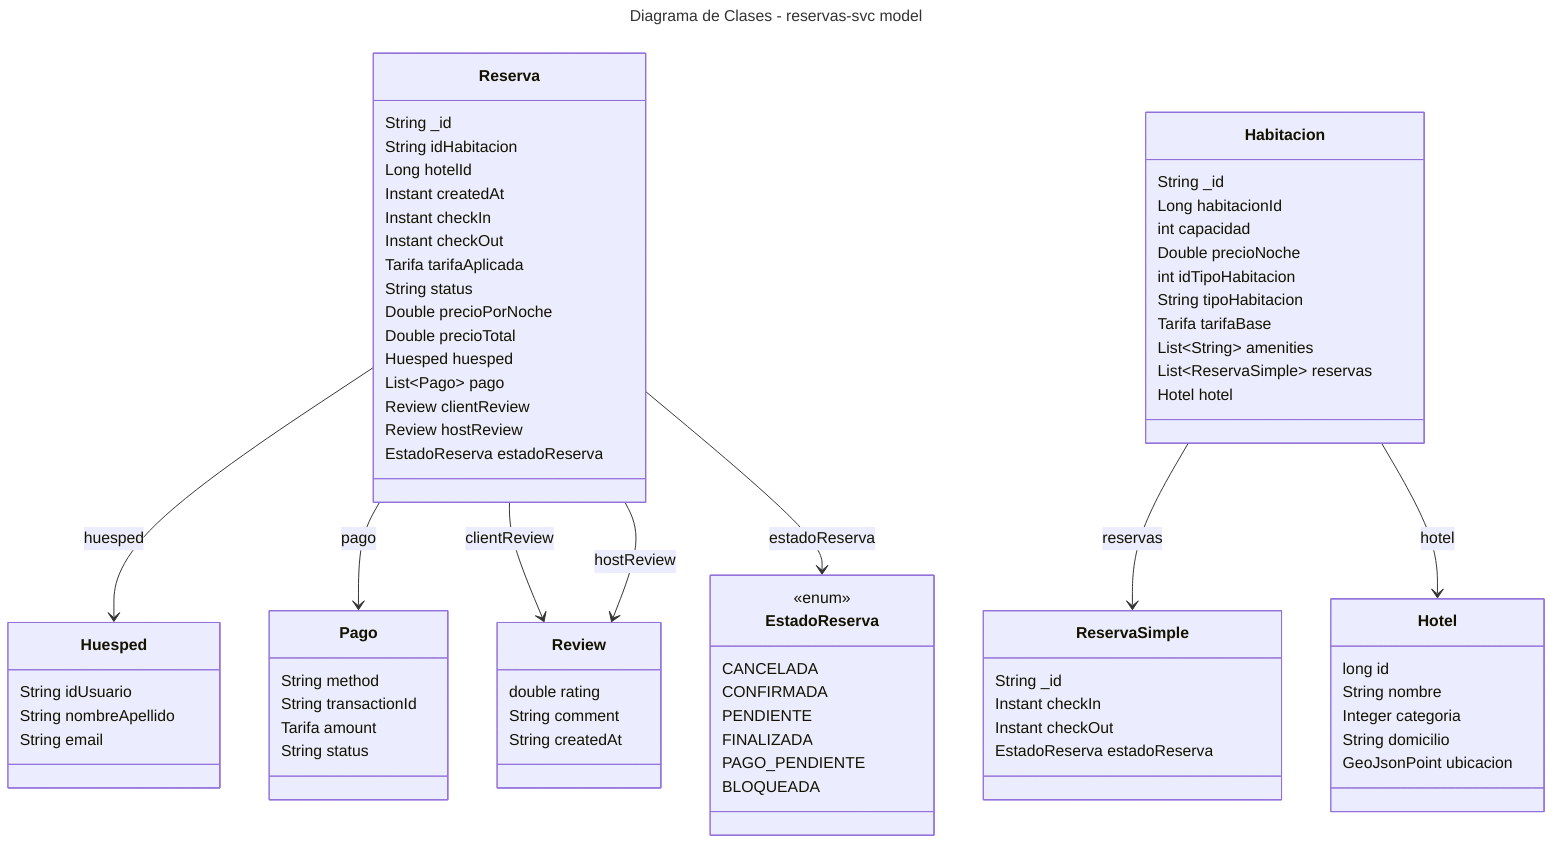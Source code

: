 ---
title: Diagrama de Clases - reservas-svc model
---
classDiagram
    class Reserva {
        String _id
        String idHabitacion
        Long hotelId
        Instant createdAt
        Instant checkIn
        Instant checkOut
        Tarifa tarifaAplicada
        String status
        Double precioPorNoche
        Double precioTotal
        Huesped huesped
        List~Pago~ pago
        Review clientReview
        Review hostReview
        EstadoReserva estadoReserva
    }
    class Pago {
        String method
        String transactionId
        Tarifa amount
        String status
    }
    class Review {
        double rating
        String comment
        String createdAt
    }
    class Huesped {
        String idUsuario
        String nombreApellido
        String email
    }
    class EstadoReserva {
        <<enum>>
        CANCELADA
        CONFIRMADA
        PENDIENTE
        FINALIZADA
        PAGO_PENDIENTE
        BLOQUEADA
    }
    class Habitacion {
        String _id
        Long habitacionId
        int capacidad
        Double precioNoche
        int idTipoHabitacion
        String tipoHabitacion
        Tarifa tarifaBase
        List~String~ amenities
        List~ReservaSimple~ reservas
        Hotel hotel
    }
    class Hotel {
        long id
        String nombre
        Integer categoria
        String domicilio
        GeoJsonPoint ubicacion
    }
    class ReservaSimple {
        String _id
        Instant checkIn
        Instant checkOut
        EstadoReserva estadoReserva
    }
    Reserva --> Huesped : huesped
    Reserva --> Pago : pago
    Reserva --> Review : clientReview
    Reserva --> Review : hostReview
    Reserva --> EstadoReserva : estadoReserva
    Habitacion --> ReservaSimple : reservas
    Habitacion --> Hotel : hotel